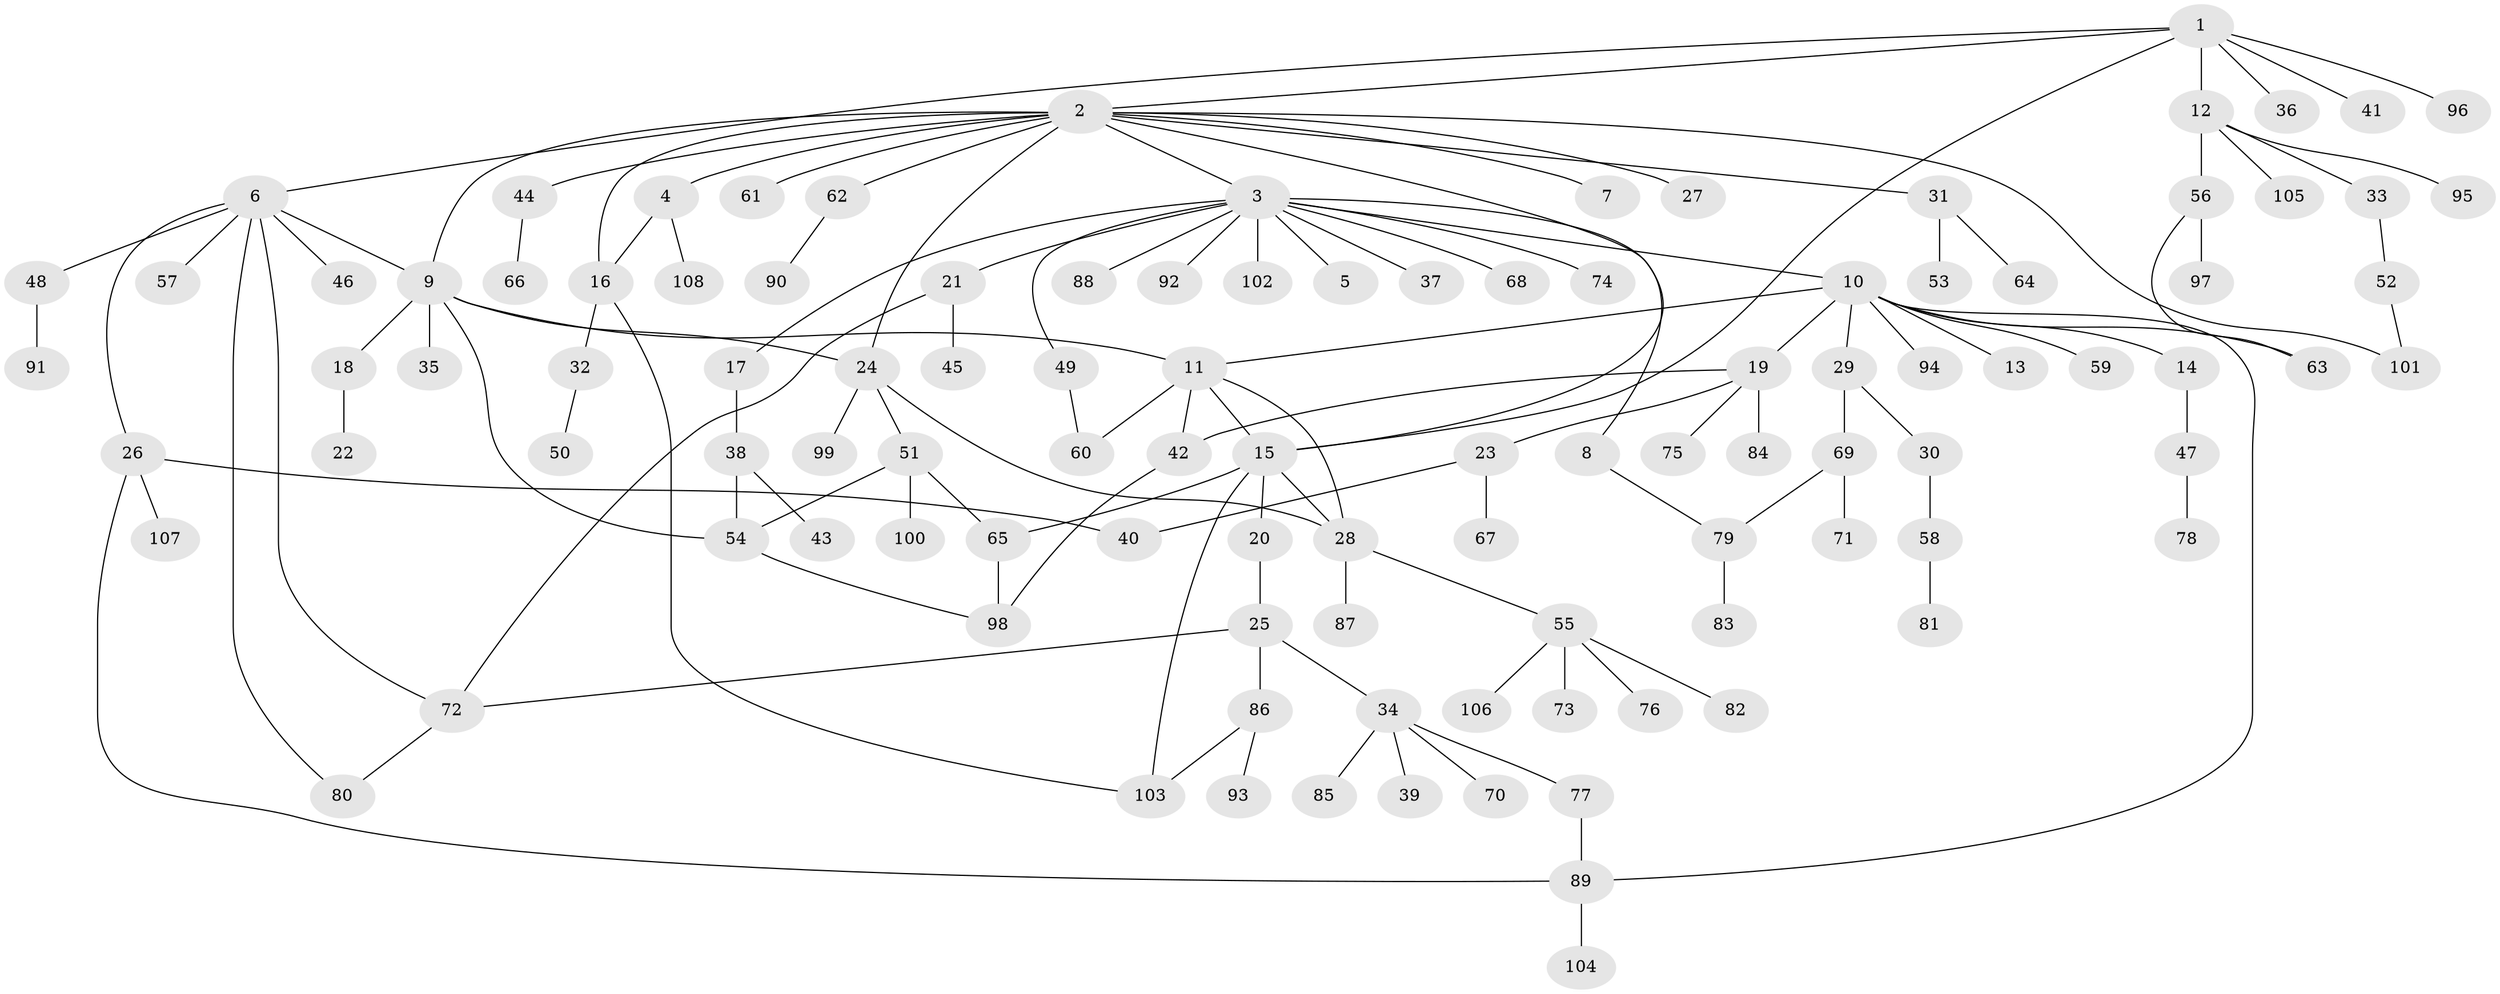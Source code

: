 // coarse degree distribution, {7: 0.03125, 12: 0.03125, 13: 0.015625, 1: 0.5, 2: 0.1875, 9: 0.015625, 6: 0.015625, 5: 0.046875, 3: 0.078125, 4: 0.078125}
// Generated by graph-tools (version 1.1) at 2025/18/03/04/25 18:18:23]
// undirected, 108 vertices, 133 edges
graph export_dot {
graph [start="1"]
  node [color=gray90,style=filled];
  1;
  2;
  3;
  4;
  5;
  6;
  7;
  8;
  9;
  10;
  11;
  12;
  13;
  14;
  15;
  16;
  17;
  18;
  19;
  20;
  21;
  22;
  23;
  24;
  25;
  26;
  27;
  28;
  29;
  30;
  31;
  32;
  33;
  34;
  35;
  36;
  37;
  38;
  39;
  40;
  41;
  42;
  43;
  44;
  45;
  46;
  47;
  48;
  49;
  50;
  51;
  52;
  53;
  54;
  55;
  56;
  57;
  58;
  59;
  60;
  61;
  62;
  63;
  64;
  65;
  66;
  67;
  68;
  69;
  70;
  71;
  72;
  73;
  74;
  75;
  76;
  77;
  78;
  79;
  80;
  81;
  82;
  83;
  84;
  85;
  86;
  87;
  88;
  89;
  90;
  91;
  92;
  93;
  94;
  95;
  96;
  97;
  98;
  99;
  100;
  101;
  102;
  103;
  104;
  105;
  106;
  107;
  108;
  1 -- 2;
  1 -- 6;
  1 -- 12;
  1 -- 15;
  1 -- 36;
  1 -- 41;
  1 -- 96;
  2 -- 3;
  2 -- 4;
  2 -- 7;
  2 -- 9;
  2 -- 15;
  2 -- 16;
  2 -- 24;
  2 -- 27;
  2 -- 31;
  2 -- 44;
  2 -- 61;
  2 -- 62;
  2 -- 101;
  3 -- 5;
  3 -- 8;
  3 -- 10;
  3 -- 17;
  3 -- 21;
  3 -- 37;
  3 -- 49;
  3 -- 68;
  3 -- 74;
  3 -- 88;
  3 -- 92;
  3 -- 102;
  4 -- 16;
  4 -- 108;
  6 -- 9;
  6 -- 26;
  6 -- 46;
  6 -- 48;
  6 -- 57;
  6 -- 72;
  6 -- 80;
  8 -- 79;
  9 -- 11;
  9 -- 18;
  9 -- 24;
  9 -- 35;
  9 -- 54;
  10 -- 11;
  10 -- 13;
  10 -- 14;
  10 -- 19;
  10 -- 29;
  10 -- 59;
  10 -- 63;
  10 -- 89;
  10 -- 94;
  11 -- 15;
  11 -- 28;
  11 -- 42;
  11 -- 60;
  12 -- 33;
  12 -- 56;
  12 -- 95;
  12 -- 105;
  14 -- 47;
  15 -- 20;
  15 -- 28;
  15 -- 65;
  15 -- 103;
  16 -- 32;
  16 -- 103;
  17 -- 38;
  18 -- 22;
  19 -- 23;
  19 -- 42;
  19 -- 75;
  19 -- 84;
  20 -- 25;
  21 -- 45;
  21 -- 72;
  23 -- 40;
  23 -- 67;
  24 -- 28;
  24 -- 51;
  24 -- 99;
  25 -- 34;
  25 -- 72;
  25 -- 86;
  26 -- 40;
  26 -- 89;
  26 -- 107;
  28 -- 55;
  28 -- 87;
  29 -- 30;
  29 -- 69;
  30 -- 58;
  31 -- 53;
  31 -- 64;
  32 -- 50;
  33 -- 52;
  34 -- 39;
  34 -- 70;
  34 -- 77;
  34 -- 85;
  38 -- 43;
  38 -- 54;
  42 -- 98;
  44 -- 66;
  47 -- 78;
  48 -- 91;
  49 -- 60;
  51 -- 54;
  51 -- 65;
  51 -- 100;
  52 -- 101;
  54 -- 98;
  55 -- 73;
  55 -- 76;
  55 -- 82;
  55 -- 106;
  56 -- 63;
  56 -- 97;
  58 -- 81;
  62 -- 90;
  65 -- 98;
  69 -- 71;
  69 -- 79;
  72 -- 80;
  77 -- 89;
  79 -- 83;
  86 -- 93;
  86 -- 103;
  89 -- 104;
}
